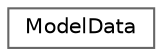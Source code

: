 digraph "Graphical Class Hierarchy"
{
 // LATEX_PDF_SIZE
  bgcolor="transparent";
  edge [fontname=Helvetica,fontsize=10,labelfontname=Helvetica,labelfontsize=10];
  node [fontname=Helvetica,fontsize=10,shape=box,height=0.2,width=0.4];
  rankdir="LR";
  Node0 [id="Node000000",label="ModelData",height=0.2,width=0.4,color="grey40", fillcolor="white", style="filled",URL="$structModelData.html",tooltip="Structure representing the data of a 3D model."];
}
